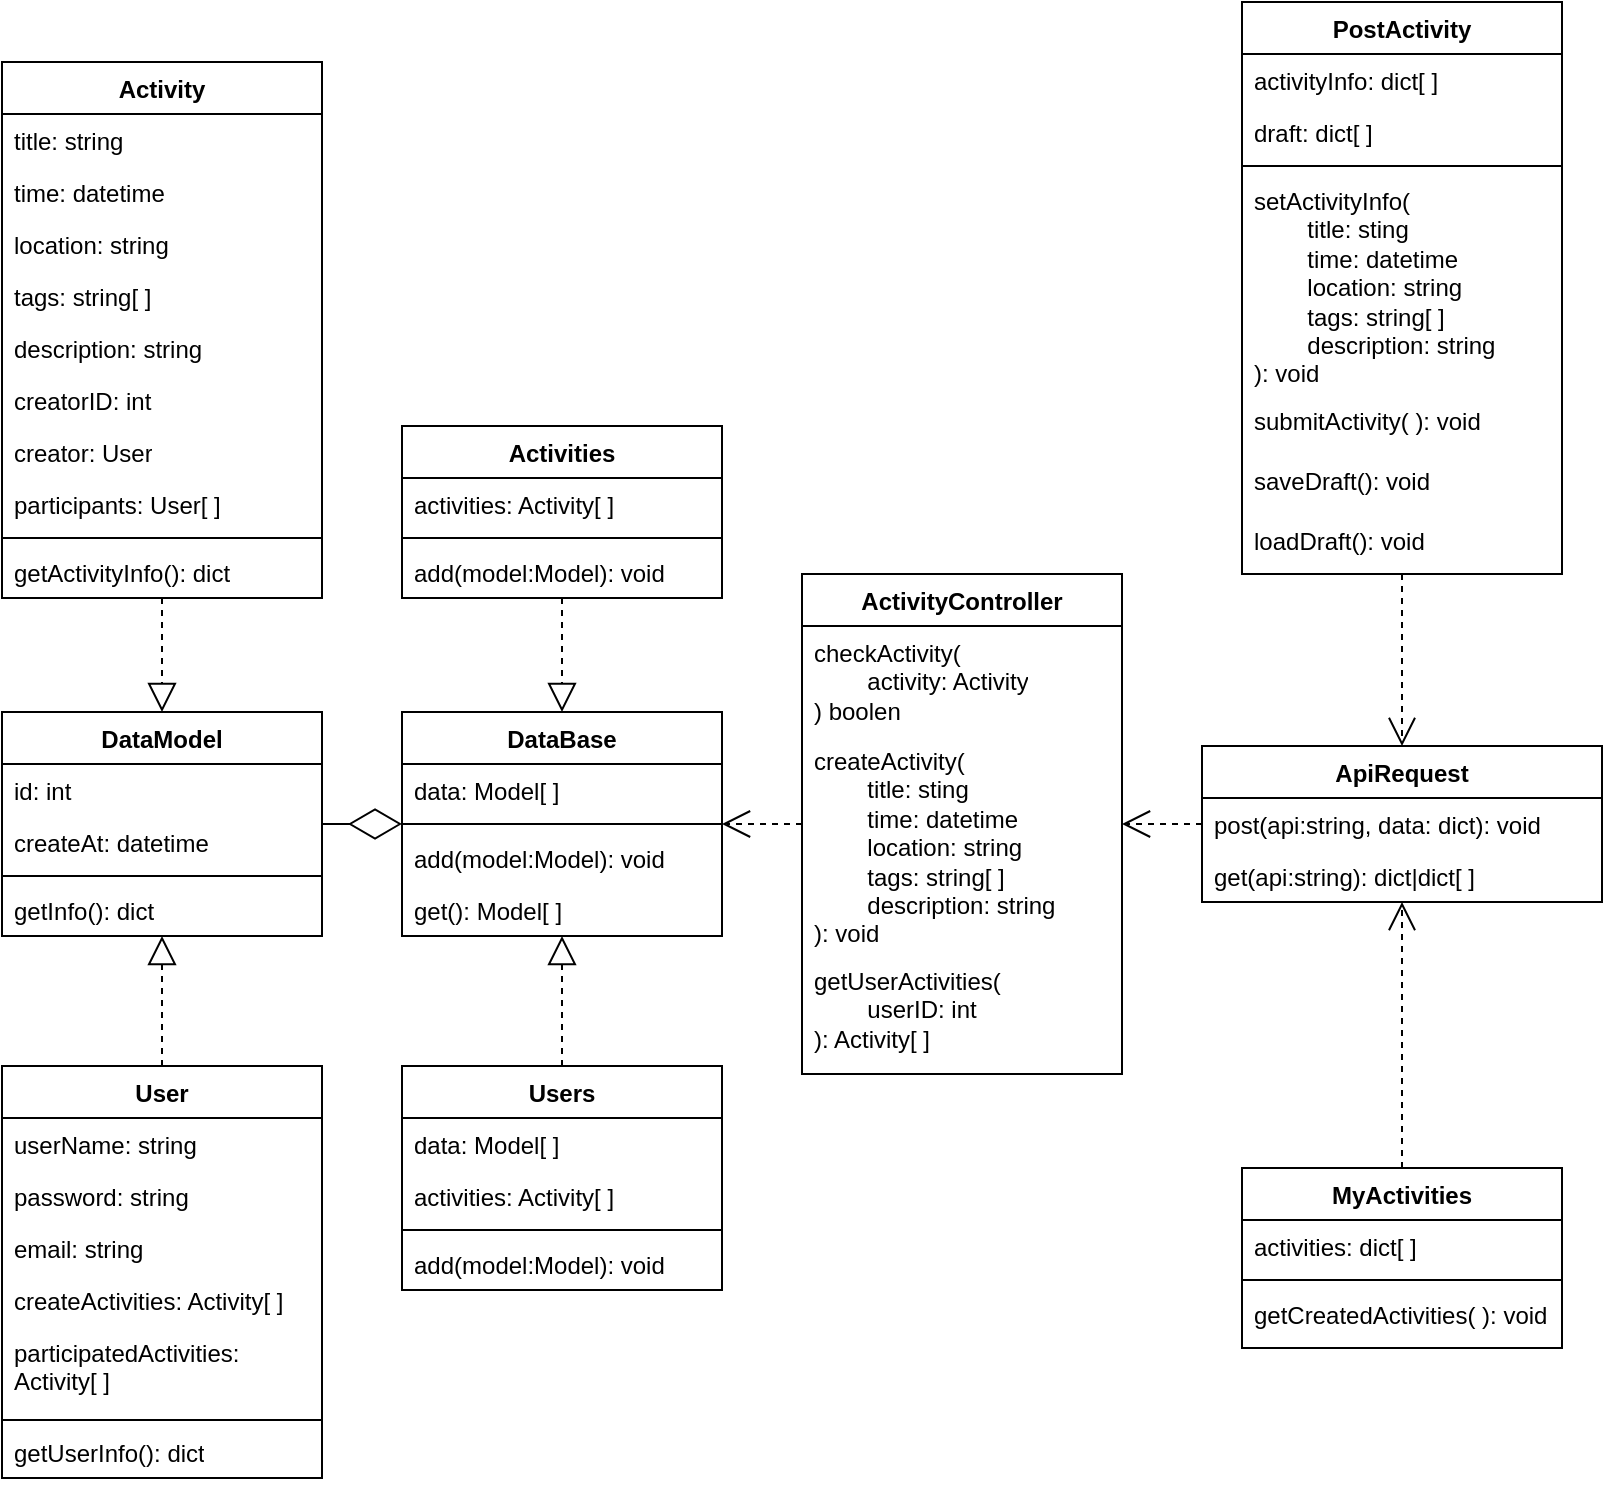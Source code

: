 <mxfile version="26.2.8">
  <diagram id="C5RBs43oDa-KdzZeNtuy" name="Page-1">
    <mxGraphModel dx="1420" dy="2078" grid="1" gridSize="10" guides="1" tooltips="1" connect="1" arrows="1" fold="1" page="1" pageScale="1" pageWidth="827" pageHeight="1169" math="0" shadow="0">
      <root>
        <mxCell id="WIyWlLk6GJQsqaUBKTNV-0" />
        <mxCell id="WIyWlLk6GJQsqaUBKTNV-1" parent="WIyWlLk6GJQsqaUBKTNV-0" />
        <mxCell id="l9Jya-aFv6PUSe8ya6FH-0" value="Activity" style="swimlane;fontStyle=1;align=center;verticalAlign=top;childLayout=stackLayout;horizontal=1;startSize=26;horizontalStack=0;resizeParent=1;resizeParentMax=0;resizeLast=0;collapsible=1;marginBottom=0;whiteSpace=wrap;html=1;" parent="WIyWlLk6GJQsqaUBKTNV-1" vertex="1">
          <mxGeometry x="190" y="-22" width="160" height="268" as="geometry" />
        </mxCell>
        <mxCell id="l9Jya-aFv6PUSe8ya6FH-8" value="title: string" style="text;strokeColor=none;fillColor=none;align=left;verticalAlign=top;spacingLeft=4;spacingRight=4;overflow=hidden;rotatable=0;points=[[0,0.5],[1,0.5]];portConstraint=eastwest;whiteSpace=wrap;html=1;" parent="l9Jya-aFv6PUSe8ya6FH-0" vertex="1">
          <mxGeometry y="26" width="160" height="26" as="geometry" />
        </mxCell>
        <mxCell id="l9Jya-aFv6PUSe8ya6FH-1" value="time: datetime" style="text;strokeColor=none;fillColor=none;align=left;verticalAlign=top;spacingLeft=4;spacingRight=4;overflow=hidden;rotatable=0;points=[[0,0.5],[1,0.5]];portConstraint=eastwest;whiteSpace=wrap;html=1;" parent="l9Jya-aFv6PUSe8ya6FH-0" vertex="1">
          <mxGeometry y="52" width="160" height="26" as="geometry" />
        </mxCell>
        <mxCell id="l9Jya-aFv6PUSe8ya6FH-9" value="location: string" style="text;strokeColor=none;fillColor=none;align=left;verticalAlign=top;spacingLeft=4;spacingRight=4;overflow=hidden;rotatable=0;points=[[0,0.5],[1,0.5]];portConstraint=eastwest;whiteSpace=wrap;html=1;" parent="l9Jya-aFv6PUSe8ya6FH-0" vertex="1">
          <mxGeometry y="78" width="160" height="26" as="geometry" />
        </mxCell>
        <mxCell id="l9Jya-aFv6PUSe8ya6FH-10" value="tags: string[ ]" style="text;strokeColor=none;fillColor=none;align=left;verticalAlign=top;spacingLeft=4;spacingRight=4;overflow=hidden;rotatable=0;points=[[0,0.5],[1,0.5]];portConstraint=eastwest;whiteSpace=wrap;html=1;" parent="l9Jya-aFv6PUSe8ya6FH-0" vertex="1">
          <mxGeometry y="104" width="160" height="26" as="geometry" />
        </mxCell>
        <mxCell id="l9Jya-aFv6PUSe8ya6FH-11" value="description: string" style="text;strokeColor=none;fillColor=none;align=left;verticalAlign=top;spacingLeft=4;spacingRight=4;overflow=hidden;rotatable=0;points=[[0,0.5],[1,0.5]];portConstraint=eastwest;whiteSpace=wrap;html=1;" parent="l9Jya-aFv6PUSe8ya6FH-0" vertex="1">
          <mxGeometry y="130" width="160" height="26" as="geometry" />
        </mxCell>
        <mxCell id="B1cffZUXdoedIkwG8ZlD-0" value="creatorID: int" style="text;strokeColor=none;fillColor=none;align=left;verticalAlign=top;spacingLeft=4;spacingRight=4;overflow=hidden;rotatable=0;points=[[0,0.5],[1,0.5]];portConstraint=eastwest;whiteSpace=wrap;html=1;" parent="l9Jya-aFv6PUSe8ya6FH-0" vertex="1">
          <mxGeometry y="156" width="160" height="26" as="geometry" />
        </mxCell>
        <mxCell id="l9Jya-aFv6PUSe8ya6FH-12" value="creator: User" style="text;strokeColor=none;fillColor=none;align=left;verticalAlign=top;spacingLeft=4;spacingRight=4;overflow=hidden;rotatable=0;points=[[0,0.5],[1,0.5]];portConstraint=eastwest;whiteSpace=wrap;html=1;" parent="l9Jya-aFv6PUSe8ya6FH-0" vertex="1">
          <mxGeometry y="182" width="160" height="26" as="geometry" />
        </mxCell>
        <mxCell id="l9Jya-aFv6PUSe8ya6FH-13" value="participants: User[ ]" style="text;strokeColor=none;fillColor=none;align=left;verticalAlign=top;spacingLeft=4;spacingRight=4;overflow=hidden;rotatable=0;points=[[0,0.5],[1,0.5]];portConstraint=eastwest;whiteSpace=wrap;html=1;" parent="l9Jya-aFv6PUSe8ya6FH-0" vertex="1">
          <mxGeometry y="208" width="160" height="26" as="geometry" />
        </mxCell>
        <mxCell id="B1cffZUXdoedIkwG8ZlD-13" value="" style="line;strokeWidth=1;fillColor=none;align=left;verticalAlign=middle;spacingTop=-1;spacingLeft=3;spacingRight=3;rotatable=0;labelPosition=right;points=[];portConstraint=eastwest;strokeColor=inherit;" parent="l9Jya-aFv6PUSe8ya6FH-0" vertex="1">
          <mxGeometry y="234" width="160" height="8" as="geometry" />
        </mxCell>
        <mxCell id="B1cffZUXdoedIkwG8ZlD-14" value="getActivityInfo(): dict" style="text;strokeColor=none;fillColor=none;align=left;verticalAlign=top;spacingLeft=4;spacingRight=4;overflow=hidden;rotatable=0;points=[[0,0.5],[1,0.5]];portConstraint=eastwest;whiteSpace=wrap;html=1;" parent="l9Jya-aFv6PUSe8ya6FH-0" vertex="1">
          <mxGeometry y="242" width="160" height="26" as="geometry" />
        </mxCell>
        <mxCell id="l9Jya-aFv6PUSe8ya6FH-14" value="User" style="swimlane;fontStyle=1;align=center;verticalAlign=top;childLayout=stackLayout;horizontal=1;startSize=26;horizontalStack=0;resizeParent=1;resizeParentMax=0;resizeLast=0;collapsible=1;marginBottom=0;whiteSpace=wrap;html=1;" parent="WIyWlLk6GJQsqaUBKTNV-1" vertex="1">
          <mxGeometry x="190" y="480" width="160" height="206" as="geometry" />
        </mxCell>
        <mxCell id="l9Jya-aFv6PUSe8ya6FH-15" value="userName: string" style="text;strokeColor=none;fillColor=none;align=left;verticalAlign=top;spacingLeft=4;spacingRight=4;overflow=hidden;rotatable=0;points=[[0,0.5],[1,0.5]];portConstraint=eastwest;whiteSpace=wrap;html=1;" parent="l9Jya-aFv6PUSe8ya6FH-14" vertex="1">
          <mxGeometry y="26" width="160" height="26" as="geometry" />
        </mxCell>
        <mxCell id="l9Jya-aFv6PUSe8ya6FH-16" value="password: string" style="text;strokeColor=none;fillColor=none;align=left;verticalAlign=top;spacingLeft=4;spacingRight=4;overflow=hidden;rotatable=0;points=[[0,0.5],[1,0.5]];portConstraint=eastwest;whiteSpace=wrap;html=1;" parent="l9Jya-aFv6PUSe8ya6FH-14" vertex="1">
          <mxGeometry y="52" width="160" height="26" as="geometry" />
        </mxCell>
        <mxCell id="l9Jya-aFv6PUSe8ya6FH-17" value="email: string" style="text;strokeColor=none;fillColor=none;align=left;verticalAlign=top;spacingLeft=4;spacingRight=4;overflow=hidden;rotatable=0;points=[[0,0.5],[1,0.5]];portConstraint=eastwest;whiteSpace=wrap;html=1;" parent="l9Jya-aFv6PUSe8ya6FH-14" vertex="1">
          <mxGeometry y="78" width="160" height="26" as="geometry" />
        </mxCell>
        <mxCell id="l9Jya-aFv6PUSe8ya6FH-19" value="createActivities: Activity[ ]" style="text;strokeColor=none;fillColor=none;align=left;verticalAlign=top;spacingLeft=4;spacingRight=4;overflow=hidden;rotatable=0;points=[[0,0.5],[1,0.5]];portConstraint=eastwest;whiteSpace=wrap;html=1;" parent="l9Jya-aFv6PUSe8ya6FH-14" vertex="1">
          <mxGeometry y="104" width="160" height="26" as="geometry" />
        </mxCell>
        <mxCell id="l9Jya-aFv6PUSe8ya6FH-18" value="participatedActivities: Activity[ ]" style="text;strokeColor=none;fillColor=none;align=left;verticalAlign=top;spacingLeft=4;spacingRight=4;overflow=hidden;rotatable=0;points=[[0,0.5],[1,0.5]];portConstraint=eastwest;whiteSpace=wrap;html=1;" parent="l9Jya-aFv6PUSe8ya6FH-14" vertex="1">
          <mxGeometry y="130" width="160" height="44" as="geometry" />
        </mxCell>
        <mxCell id="B1cffZUXdoedIkwG8ZlD-15" value="" style="line;strokeWidth=1;fillColor=none;align=left;verticalAlign=middle;spacingTop=-1;spacingLeft=3;spacingRight=3;rotatable=0;labelPosition=right;points=[];portConstraint=eastwest;strokeColor=inherit;" parent="l9Jya-aFv6PUSe8ya6FH-14" vertex="1">
          <mxGeometry y="174" width="160" height="6" as="geometry" />
        </mxCell>
        <mxCell id="B1cffZUXdoedIkwG8ZlD-16" value="getUserInfo(): dict" style="text;strokeColor=none;fillColor=none;align=left;verticalAlign=top;spacingLeft=4;spacingRight=4;overflow=hidden;rotatable=0;points=[[0,0.5],[1,0.5]];portConstraint=eastwest;whiteSpace=wrap;html=1;" parent="l9Jya-aFv6PUSe8ya6FH-14" vertex="1">
          <mxGeometry y="180" width="160" height="26" as="geometry" />
        </mxCell>
        <mxCell id="uRLzPVLPBDJGB12DqFMD-4" value="ActivityController" style="swimlane;fontStyle=1;align=center;verticalAlign=top;childLayout=stackLayout;horizontal=1;startSize=26;horizontalStack=0;resizeParent=1;resizeParentMax=0;resizeLast=0;collapsible=1;marginBottom=0;whiteSpace=wrap;html=1;" parent="WIyWlLk6GJQsqaUBKTNV-1" vertex="1">
          <mxGeometry x="590" y="234" width="160" height="250" as="geometry" />
        </mxCell>
        <mxCell id="B1cffZUXdoedIkwG8ZlD-46" value="checkActivity(&lt;div&gt;&lt;span style=&quot;white-space: pre;&quot;&gt;&#x9;&lt;/span&gt;activity: Activity&lt;/div&gt;&lt;div&gt;) boolen&lt;/div&gt;" style="text;strokeColor=none;fillColor=none;align=left;verticalAlign=top;spacingLeft=4;spacingRight=4;overflow=hidden;rotatable=0;points=[[0,0.5],[1,0.5]];portConstraint=eastwest;whiteSpace=wrap;html=1;" parent="uRLzPVLPBDJGB12DqFMD-4" vertex="1">
          <mxGeometry y="26" width="160" height="54" as="geometry" />
        </mxCell>
        <mxCell id="uRLzPVLPBDJGB12DqFMD-7" value="createActivity(&lt;div&gt;&lt;span style=&quot;white-space: pre;&quot;&gt;&#x9;&lt;/span&gt;title: sting&lt;br&gt;&lt;/div&gt;&lt;div&gt;&lt;span style=&quot;white-space: pre;&quot;&gt;&#x9;&lt;/span&gt;time: datetime&lt;br&gt;&lt;/div&gt;&lt;div&gt;&lt;span style=&quot;white-space: pre;&quot;&gt;&#x9;&lt;/span&gt;location: string&lt;br&gt;&lt;/div&gt;&lt;div&gt;&lt;span style=&quot;white-space: pre;&quot;&gt;&#x9;&lt;/span&gt;tags: string[ ]&lt;br&gt;&lt;/div&gt;&lt;div&gt;&lt;span style=&quot;white-space: pre;&quot;&gt;&#x9;&lt;/span&gt;description: string&lt;/div&gt;&lt;div&gt;): void&lt;/div&gt;" style="text;strokeColor=none;fillColor=none;align=left;verticalAlign=top;spacingLeft=4;spacingRight=4;overflow=hidden;rotatable=0;points=[[0,0.5],[1,0.5]];portConstraint=eastwest;whiteSpace=wrap;html=1;" parent="uRLzPVLPBDJGB12DqFMD-4" vertex="1">
          <mxGeometry y="80" width="160" height="110" as="geometry" />
        </mxCell>
        <mxCell id="uRLzPVLPBDJGB12DqFMD-8" value="getUserActivities(&lt;div&gt;&lt;span style=&quot;white-space: pre;&quot;&gt;&lt;span style=&quot;white-space: pre;&quot;&gt;&#x9;&lt;/span&gt;userID: int&#x9;&lt;/span&gt;&lt;/div&gt;&lt;div&gt;): Activity[ ]&lt;/div&gt;" style="text;strokeColor=none;fillColor=none;align=left;verticalAlign=top;spacingLeft=4;spacingRight=4;overflow=hidden;rotatable=0;points=[[0,0.5],[1,0.5]];portConstraint=eastwest;whiteSpace=wrap;html=1;" parent="uRLzPVLPBDJGB12DqFMD-4" vertex="1">
          <mxGeometry y="190" width="160" height="60" as="geometry" />
        </mxCell>
        <mxCell id="B1cffZUXdoedIkwG8ZlD-9" value="PostActivity" style="swimlane;fontStyle=1;align=center;verticalAlign=top;childLayout=stackLayout;horizontal=1;startSize=26;horizontalStack=0;resizeParent=1;resizeParentMax=0;resizeLast=0;collapsible=1;marginBottom=0;whiteSpace=wrap;html=1;" parent="WIyWlLk6GJQsqaUBKTNV-1" vertex="1">
          <mxGeometry x="810" y="-52" width="160" height="286" as="geometry" />
        </mxCell>
        <mxCell id="B1cffZUXdoedIkwG8ZlD-31" value="activityInfo: dict[ ]" style="text;strokeColor=none;fillColor=none;align=left;verticalAlign=top;spacingLeft=4;spacingRight=4;overflow=hidden;rotatable=0;points=[[0,0.5],[1,0.5]];portConstraint=eastwest;whiteSpace=wrap;html=1;" parent="B1cffZUXdoedIkwG8ZlD-9" vertex="1">
          <mxGeometry y="26" width="160" height="26" as="geometry" />
        </mxCell>
        <mxCell id="B1cffZUXdoedIkwG8ZlD-10" value="draft: dict[ ]" style="text;strokeColor=none;fillColor=none;align=left;verticalAlign=top;spacingLeft=4;spacingRight=4;overflow=hidden;rotatable=0;points=[[0,0.5],[1,0.5]];portConstraint=eastwest;whiteSpace=wrap;html=1;" parent="B1cffZUXdoedIkwG8ZlD-9" vertex="1">
          <mxGeometry y="52" width="160" height="26" as="geometry" />
        </mxCell>
        <mxCell id="B1cffZUXdoedIkwG8ZlD-11" value="" style="line;strokeWidth=1;fillColor=none;align=left;verticalAlign=middle;spacingTop=-1;spacingLeft=3;spacingRight=3;rotatable=0;labelPosition=right;points=[];portConstraint=eastwest;strokeColor=inherit;" parent="B1cffZUXdoedIkwG8ZlD-9" vertex="1">
          <mxGeometry y="78" width="160" height="8" as="geometry" />
        </mxCell>
        <mxCell id="B1cffZUXdoedIkwG8ZlD-29" value="setActivityInfo(&lt;div&gt;&lt;span style=&quot;white-space: pre;&quot;&gt;&#x9;&lt;/span&gt;title: sting&lt;br&gt;&lt;/div&gt;&lt;div&gt;&lt;span style=&quot;white-space: pre;&quot;&gt;&#x9;&lt;/span&gt;time: datetime&lt;br&gt;&lt;/div&gt;&lt;div&gt;&lt;span style=&quot;white-space: pre;&quot;&gt;&#x9;&lt;/span&gt;location: string&lt;br&gt;&lt;/div&gt;&lt;div&gt;&lt;span style=&quot;white-space: pre;&quot;&gt;&#x9;&lt;/span&gt;tags: string[ ]&lt;br&gt;&lt;/div&gt;&lt;div&gt;&lt;span style=&quot;white-space: pre;&quot;&gt;&#x9;&lt;/span&gt;description: string&lt;/div&gt;&lt;div&gt;): void&lt;/div&gt;" style="text;strokeColor=none;fillColor=none;align=left;verticalAlign=top;spacingLeft=4;spacingRight=4;overflow=hidden;rotatable=0;points=[[0,0.5],[1,0.5]];portConstraint=eastwest;whiteSpace=wrap;html=1;" parent="B1cffZUXdoedIkwG8ZlD-9" vertex="1">
          <mxGeometry y="86" width="160" height="110" as="geometry" />
        </mxCell>
        <mxCell id="B1cffZUXdoedIkwG8ZlD-24" value="submitActivity(&amp;nbsp;&lt;span style=&quot;background-color: transparent; color: light-dark(rgb(0, 0, 0), rgb(255, 255, 255));&quot;&gt;): void&lt;/span&gt;" style="text;strokeColor=none;fillColor=none;align=left;verticalAlign=top;spacingLeft=4;spacingRight=4;overflow=hidden;rotatable=0;points=[[0,0.5],[1,0.5]];portConstraint=eastwest;whiteSpace=wrap;html=1;" parent="B1cffZUXdoedIkwG8ZlD-9" vertex="1">
          <mxGeometry y="196" width="160" height="30" as="geometry" />
        </mxCell>
        <mxCell id="B1cffZUXdoedIkwG8ZlD-32" value="saveDraft(): void" style="text;strokeColor=none;fillColor=none;align=left;verticalAlign=top;spacingLeft=4;spacingRight=4;overflow=hidden;rotatable=0;points=[[0,0.5],[1,0.5]];portConstraint=eastwest;whiteSpace=wrap;html=1;" parent="B1cffZUXdoedIkwG8ZlD-9" vertex="1">
          <mxGeometry y="226" width="160" height="30" as="geometry" />
        </mxCell>
        <mxCell id="B1cffZUXdoedIkwG8ZlD-30" value="loadDraft(): void" style="text;strokeColor=none;fillColor=none;align=left;verticalAlign=top;spacingLeft=4;spacingRight=4;overflow=hidden;rotatable=0;points=[[0,0.5],[1,0.5]];portConstraint=eastwest;whiteSpace=wrap;html=1;" parent="B1cffZUXdoedIkwG8ZlD-9" vertex="1">
          <mxGeometry y="256" width="160" height="30" as="geometry" />
        </mxCell>
        <mxCell id="B1cffZUXdoedIkwG8ZlD-19" value="ApiRequest" style="swimlane;fontStyle=1;align=center;verticalAlign=top;childLayout=stackLayout;horizontal=1;startSize=26;horizontalStack=0;resizeParent=1;resizeParentMax=0;resizeLast=0;collapsible=1;marginBottom=0;whiteSpace=wrap;html=1;" parent="WIyWlLk6GJQsqaUBKTNV-1" vertex="1">
          <mxGeometry x="790" y="320" width="200" height="78" as="geometry" />
        </mxCell>
        <mxCell id="B1cffZUXdoedIkwG8ZlD-23" value="post(api:string, data: dict): void" style="text;strokeColor=none;fillColor=none;align=left;verticalAlign=top;spacingLeft=4;spacingRight=4;overflow=hidden;rotatable=0;points=[[0,0.5],[1,0.5]];portConstraint=eastwest;whiteSpace=wrap;html=1;" parent="B1cffZUXdoedIkwG8ZlD-19" vertex="1">
          <mxGeometry y="26" width="200" height="26" as="geometry" />
        </mxCell>
        <mxCell id="B1cffZUXdoedIkwG8ZlD-22" value="get(api:string): dict|dict[ ]" style="text;strokeColor=none;fillColor=none;align=left;verticalAlign=top;spacingLeft=4;spacingRight=4;overflow=hidden;rotatable=0;points=[[0,0.5],[1,0.5]];portConstraint=eastwest;whiteSpace=wrap;html=1;" parent="B1cffZUXdoedIkwG8ZlD-19" vertex="1">
          <mxGeometry y="52" width="200" height="26" as="geometry" />
        </mxCell>
        <mxCell id="B1cffZUXdoedIkwG8ZlD-25" value="MyActivities" style="swimlane;fontStyle=1;align=center;verticalAlign=top;childLayout=stackLayout;horizontal=1;startSize=26;horizontalStack=0;resizeParent=1;resizeParentMax=0;resizeLast=0;collapsible=1;marginBottom=0;whiteSpace=wrap;html=1;" parent="WIyWlLk6GJQsqaUBKTNV-1" vertex="1">
          <mxGeometry x="810" y="531" width="160" height="90" as="geometry" />
        </mxCell>
        <mxCell id="B1cffZUXdoedIkwG8ZlD-26" value="activities: dict[ ]" style="text;strokeColor=none;fillColor=none;align=left;verticalAlign=top;spacingLeft=4;spacingRight=4;overflow=hidden;rotatable=0;points=[[0,0.5],[1,0.5]];portConstraint=eastwest;whiteSpace=wrap;html=1;" parent="B1cffZUXdoedIkwG8ZlD-25" vertex="1">
          <mxGeometry y="26" width="160" height="26" as="geometry" />
        </mxCell>
        <mxCell id="B1cffZUXdoedIkwG8ZlD-27" value="" style="line;strokeWidth=1;fillColor=none;align=left;verticalAlign=middle;spacingTop=-1;spacingLeft=3;spacingRight=3;rotatable=0;labelPosition=right;points=[];portConstraint=eastwest;strokeColor=inherit;" parent="B1cffZUXdoedIkwG8ZlD-25" vertex="1">
          <mxGeometry y="52" width="160" height="8" as="geometry" />
        </mxCell>
        <mxCell id="B1cffZUXdoedIkwG8ZlD-33" value="getCreatedActivities(&amp;nbsp;&lt;span style=&quot;background-color: transparent; color: light-dark(rgb(0, 0, 0), rgb(255, 255, 255));&quot;&gt;): void&lt;/span&gt;" style="text;strokeColor=none;fillColor=none;align=left;verticalAlign=top;spacingLeft=4;spacingRight=4;overflow=hidden;rotatable=0;points=[[0,0.5],[1,0.5]];portConstraint=eastwest;whiteSpace=wrap;html=1;" parent="B1cffZUXdoedIkwG8ZlD-25" vertex="1">
          <mxGeometry y="60" width="160" height="30" as="geometry" />
        </mxCell>
        <mxCell id="B1cffZUXdoedIkwG8ZlD-49" value="" style="endArrow=open;endSize=12;dashed=1;html=1;rounded=0;" parent="WIyWlLk6GJQsqaUBKTNV-1" source="uRLzPVLPBDJGB12DqFMD-4" target="sbAIaC_IB9AqrY3rTaV1-0" edge="1">
          <mxGeometry width="160" relative="1" as="geometry">
            <mxPoint x="490" y="410" as="sourcePoint" />
            <mxPoint x="490" y="448" as="targetPoint" />
            <Array as="points" />
          </mxGeometry>
        </mxCell>
        <mxCell id="B1cffZUXdoedIkwG8ZlD-52" value="" style="endArrow=open;endSize=12;dashed=1;html=1;rounded=0;" parent="WIyWlLk6GJQsqaUBKTNV-1" source="B1cffZUXdoedIkwG8ZlD-19" target="uRLzPVLPBDJGB12DqFMD-4" edge="1">
          <mxGeometry width="160" relative="1" as="geometry">
            <mxPoint x="500" y="420" as="sourcePoint" />
            <mxPoint x="500" y="458" as="targetPoint" />
            <Array as="points" />
          </mxGeometry>
        </mxCell>
        <mxCell id="B1cffZUXdoedIkwG8ZlD-54" value="" style="endArrow=open;endSize=12;dashed=1;html=1;rounded=0;" parent="WIyWlLk6GJQsqaUBKTNV-1" source="B1cffZUXdoedIkwG8ZlD-9" target="B1cffZUXdoedIkwG8ZlD-19" edge="1">
          <mxGeometry width="160" relative="1" as="geometry">
            <mxPoint x="810" y="250" as="sourcePoint" />
            <mxPoint x="770" y="250" as="targetPoint" />
            <Array as="points" />
          </mxGeometry>
        </mxCell>
        <mxCell id="B1cffZUXdoedIkwG8ZlD-55" value="" style="endArrow=open;endSize=12;dashed=1;html=1;rounded=0;" parent="WIyWlLk6GJQsqaUBKTNV-1" source="B1cffZUXdoedIkwG8ZlD-25" target="B1cffZUXdoedIkwG8ZlD-19" edge="1">
          <mxGeometry width="160" relative="1" as="geometry">
            <mxPoint x="820" y="260" as="sourcePoint" />
            <mxPoint x="780" y="260" as="targetPoint" />
            <Array as="points">
              <mxPoint x="890" y="475" />
            </Array>
          </mxGeometry>
        </mxCell>
        <mxCell id="sbAIaC_IB9AqrY3rTaV1-0" value="DataBase" style="swimlane;fontStyle=1;align=center;verticalAlign=top;childLayout=stackLayout;horizontal=1;startSize=26;horizontalStack=0;resizeParent=1;resizeParentMax=0;resizeLast=0;collapsible=1;marginBottom=0;whiteSpace=wrap;html=1;" vertex="1" parent="WIyWlLk6GJQsqaUBKTNV-1">
          <mxGeometry x="390" y="303" width="160" height="112" as="geometry" />
        </mxCell>
        <mxCell id="sbAIaC_IB9AqrY3rTaV1-15" value="data: Model[ ]" style="text;strokeColor=none;fillColor=none;align=left;verticalAlign=top;spacingLeft=4;spacingRight=4;overflow=hidden;rotatable=0;points=[[0,0.5],[1,0.5]];portConstraint=eastwest;whiteSpace=wrap;html=1;" vertex="1" parent="sbAIaC_IB9AqrY3rTaV1-0">
          <mxGeometry y="26" width="160" height="26" as="geometry" />
        </mxCell>
        <mxCell id="sbAIaC_IB9AqrY3rTaV1-18" value="" style="line;strokeWidth=1;fillColor=none;align=left;verticalAlign=middle;spacingTop=-1;spacingLeft=3;spacingRight=3;rotatable=0;labelPosition=right;points=[];portConstraint=eastwest;strokeColor=inherit;" vertex="1" parent="sbAIaC_IB9AqrY3rTaV1-0">
          <mxGeometry y="52" width="160" height="8" as="geometry" />
        </mxCell>
        <mxCell id="sbAIaC_IB9AqrY3rTaV1-1" value="add(model:Model): void" style="text;strokeColor=none;fillColor=none;align=left;verticalAlign=top;spacingLeft=4;spacingRight=4;overflow=hidden;rotatable=0;points=[[0,0.5],[1,0.5]];portConstraint=eastwest;whiteSpace=wrap;html=1;" vertex="1" parent="sbAIaC_IB9AqrY3rTaV1-0">
          <mxGeometry y="60" width="160" height="26" as="geometry" />
        </mxCell>
        <mxCell id="sbAIaC_IB9AqrY3rTaV1-40" value="get(): Model[ ]" style="text;strokeColor=none;fillColor=none;align=left;verticalAlign=top;spacingLeft=4;spacingRight=4;overflow=hidden;rotatable=0;points=[[0,0.5],[1,0.5]];portConstraint=eastwest;whiteSpace=wrap;html=1;" vertex="1" parent="sbAIaC_IB9AqrY3rTaV1-0">
          <mxGeometry y="86" width="160" height="26" as="geometry" />
        </mxCell>
        <mxCell id="sbAIaC_IB9AqrY3rTaV1-19" value="" style="endArrow=block;dashed=1;endFill=0;endSize=12;html=1;rounded=0;" edge="1" parent="WIyWlLk6GJQsqaUBKTNV-1" source="sbAIaC_IB9AqrY3rTaV1-20" target="sbAIaC_IB9AqrY3rTaV1-0">
          <mxGeometry width="160" relative="1" as="geometry">
            <mxPoint x="300" y="376" as="sourcePoint" />
            <mxPoint x="320" y="430" as="targetPoint" />
          </mxGeometry>
        </mxCell>
        <mxCell id="sbAIaC_IB9AqrY3rTaV1-20" value="Activities" style="swimlane;fontStyle=1;align=center;verticalAlign=top;childLayout=stackLayout;horizontal=1;startSize=26;horizontalStack=0;resizeParent=1;resizeParentMax=0;resizeLast=0;collapsible=1;marginBottom=0;whiteSpace=wrap;html=1;" vertex="1" parent="WIyWlLk6GJQsqaUBKTNV-1">
          <mxGeometry x="390" y="160" width="160" height="86" as="geometry" />
        </mxCell>
        <mxCell id="sbAIaC_IB9AqrY3rTaV1-22" value="activities: Activity[ ]" style="text;strokeColor=none;fillColor=none;align=left;verticalAlign=top;spacingLeft=4;spacingRight=4;overflow=hidden;rotatable=0;points=[[0,0.5],[1,0.5]];portConstraint=eastwest;whiteSpace=wrap;html=1;" vertex="1" parent="sbAIaC_IB9AqrY3rTaV1-20">
          <mxGeometry y="26" width="160" height="26" as="geometry" />
        </mxCell>
        <mxCell id="sbAIaC_IB9AqrY3rTaV1-23" value="" style="line;strokeWidth=1;fillColor=none;align=left;verticalAlign=middle;spacingTop=-1;spacingLeft=3;spacingRight=3;rotatable=0;labelPosition=right;points=[];portConstraint=eastwest;strokeColor=inherit;" vertex="1" parent="sbAIaC_IB9AqrY3rTaV1-20">
          <mxGeometry y="52" width="160" height="8" as="geometry" />
        </mxCell>
        <mxCell id="sbAIaC_IB9AqrY3rTaV1-24" value="add(model:Model): void" style="text;strokeColor=none;fillColor=none;align=left;verticalAlign=top;spacingLeft=4;spacingRight=4;overflow=hidden;rotatable=0;points=[[0,0.5],[1,0.5]];portConstraint=eastwest;whiteSpace=wrap;html=1;" vertex="1" parent="sbAIaC_IB9AqrY3rTaV1-20">
          <mxGeometry y="60" width="160" height="26" as="geometry" />
        </mxCell>
        <mxCell id="sbAIaC_IB9AqrY3rTaV1-25" value="Users" style="swimlane;fontStyle=1;align=center;verticalAlign=top;childLayout=stackLayout;horizontal=1;startSize=26;horizontalStack=0;resizeParent=1;resizeParentMax=0;resizeLast=0;collapsible=1;marginBottom=0;whiteSpace=wrap;html=1;" vertex="1" parent="WIyWlLk6GJQsqaUBKTNV-1">
          <mxGeometry x="390" y="480" width="160" height="112" as="geometry" />
        </mxCell>
        <mxCell id="sbAIaC_IB9AqrY3rTaV1-26" value="data: Model[ ]" style="text;strokeColor=none;fillColor=none;align=left;verticalAlign=top;spacingLeft=4;spacingRight=4;overflow=hidden;rotatable=0;points=[[0,0.5],[1,0.5]];portConstraint=eastwest;whiteSpace=wrap;html=1;" vertex="1" parent="sbAIaC_IB9AqrY3rTaV1-25">
          <mxGeometry y="26" width="160" height="26" as="geometry" />
        </mxCell>
        <mxCell id="sbAIaC_IB9AqrY3rTaV1-27" value="activities: Activity[ ]" style="text;strokeColor=none;fillColor=none;align=left;verticalAlign=top;spacingLeft=4;spacingRight=4;overflow=hidden;rotatable=0;points=[[0,0.5],[1,0.5]];portConstraint=eastwest;whiteSpace=wrap;html=1;" vertex="1" parent="sbAIaC_IB9AqrY3rTaV1-25">
          <mxGeometry y="52" width="160" height="26" as="geometry" />
        </mxCell>
        <mxCell id="sbAIaC_IB9AqrY3rTaV1-28" value="" style="line;strokeWidth=1;fillColor=none;align=left;verticalAlign=middle;spacingTop=-1;spacingLeft=3;spacingRight=3;rotatable=0;labelPosition=right;points=[];portConstraint=eastwest;strokeColor=inherit;" vertex="1" parent="sbAIaC_IB9AqrY3rTaV1-25">
          <mxGeometry y="78" width="160" height="8" as="geometry" />
        </mxCell>
        <mxCell id="sbAIaC_IB9AqrY3rTaV1-29" value="add(model:Model): void" style="text;strokeColor=none;fillColor=none;align=left;verticalAlign=top;spacingLeft=4;spacingRight=4;overflow=hidden;rotatable=0;points=[[0,0.5],[1,0.5]];portConstraint=eastwest;whiteSpace=wrap;html=1;" vertex="1" parent="sbAIaC_IB9AqrY3rTaV1-25">
          <mxGeometry y="86" width="160" height="26" as="geometry" />
        </mxCell>
        <mxCell id="sbAIaC_IB9AqrY3rTaV1-30" value="DataModel" style="swimlane;fontStyle=1;align=center;verticalAlign=top;childLayout=stackLayout;horizontal=1;startSize=26;horizontalStack=0;resizeParent=1;resizeParentMax=0;resizeLast=0;collapsible=1;marginBottom=0;whiteSpace=wrap;html=1;" vertex="1" parent="WIyWlLk6GJQsqaUBKTNV-1">
          <mxGeometry x="190" y="303" width="160" height="112" as="geometry" />
        </mxCell>
        <mxCell id="sbAIaC_IB9AqrY3rTaV1-39" value="id: int" style="text;strokeColor=none;fillColor=none;align=left;verticalAlign=top;spacingLeft=4;spacingRight=4;overflow=hidden;rotatable=0;points=[[0,0.5],[1,0.5]];portConstraint=eastwest;whiteSpace=wrap;html=1;" vertex="1" parent="sbAIaC_IB9AqrY3rTaV1-30">
          <mxGeometry y="26" width="160" height="26" as="geometry" />
        </mxCell>
        <mxCell id="sbAIaC_IB9AqrY3rTaV1-31" value="createAt: datetime" style="text;strokeColor=none;fillColor=none;align=left;verticalAlign=top;spacingLeft=4;spacingRight=4;overflow=hidden;rotatable=0;points=[[0,0.5],[1,0.5]];portConstraint=eastwest;whiteSpace=wrap;html=1;" vertex="1" parent="sbAIaC_IB9AqrY3rTaV1-30">
          <mxGeometry y="52" width="160" height="26" as="geometry" />
        </mxCell>
        <mxCell id="sbAIaC_IB9AqrY3rTaV1-32" value="" style="line;strokeWidth=1;fillColor=none;align=left;verticalAlign=middle;spacingTop=-1;spacingLeft=3;spacingRight=3;rotatable=0;labelPosition=right;points=[];portConstraint=eastwest;strokeColor=inherit;" vertex="1" parent="sbAIaC_IB9AqrY3rTaV1-30">
          <mxGeometry y="78" width="160" height="8" as="geometry" />
        </mxCell>
        <mxCell id="sbAIaC_IB9AqrY3rTaV1-33" value="getInfo(): dict" style="text;strokeColor=none;fillColor=none;align=left;verticalAlign=top;spacingLeft=4;spacingRight=4;overflow=hidden;rotatable=0;points=[[0,0.5],[1,0.5]];portConstraint=eastwest;whiteSpace=wrap;html=1;" vertex="1" parent="sbAIaC_IB9AqrY3rTaV1-30">
          <mxGeometry y="86" width="160" height="26" as="geometry" />
        </mxCell>
        <mxCell id="sbAIaC_IB9AqrY3rTaV1-34" value="" style="endArrow=block;dashed=1;endFill=0;endSize=12;html=1;rounded=0;" edge="1" parent="WIyWlLk6GJQsqaUBKTNV-1" source="sbAIaC_IB9AqrY3rTaV1-25" target="sbAIaC_IB9AqrY3rTaV1-0">
          <mxGeometry width="160" relative="1" as="geometry">
            <mxPoint x="480" y="256" as="sourcePoint" />
            <mxPoint x="480" y="330" as="targetPoint" />
          </mxGeometry>
        </mxCell>
        <mxCell id="sbAIaC_IB9AqrY3rTaV1-35" value="" style="endArrow=block;dashed=1;endFill=0;endSize=12;html=1;rounded=0;" edge="1" parent="WIyWlLk6GJQsqaUBKTNV-1" source="l9Jya-aFv6PUSe8ya6FH-0" target="sbAIaC_IB9AqrY3rTaV1-30">
          <mxGeometry width="160" relative="1" as="geometry">
            <mxPoint x="480" y="256" as="sourcePoint" />
            <mxPoint x="480" y="330" as="targetPoint" />
            <Array as="points" />
          </mxGeometry>
        </mxCell>
        <mxCell id="sbAIaC_IB9AqrY3rTaV1-36" value="" style="endArrow=block;dashed=1;endFill=0;endSize=12;html=1;rounded=0;" edge="1" parent="WIyWlLk6GJQsqaUBKTNV-1" source="l9Jya-aFv6PUSe8ya6FH-14" target="sbAIaC_IB9AqrY3rTaV1-30">
          <mxGeometry width="160" relative="1" as="geometry">
            <mxPoint x="490" y="266" as="sourcePoint" />
            <mxPoint x="490" y="340" as="targetPoint" />
            <Array as="points" />
          </mxGeometry>
        </mxCell>
        <mxCell id="sbAIaC_IB9AqrY3rTaV1-37" value="" style="endArrow=diamondThin;endFill=0;endSize=24;html=1;rounded=0;" edge="1" parent="WIyWlLk6GJQsqaUBKTNV-1" source="sbAIaC_IB9AqrY3rTaV1-30" target="sbAIaC_IB9AqrY3rTaV1-0">
          <mxGeometry width="160" relative="1" as="geometry">
            <mxPoint x="190" y="490" as="sourcePoint" />
            <mxPoint x="350" y="490" as="targetPoint" />
          </mxGeometry>
        </mxCell>
      </root>
    </mxGraphModel>
  </diagram>
</mxfile>
